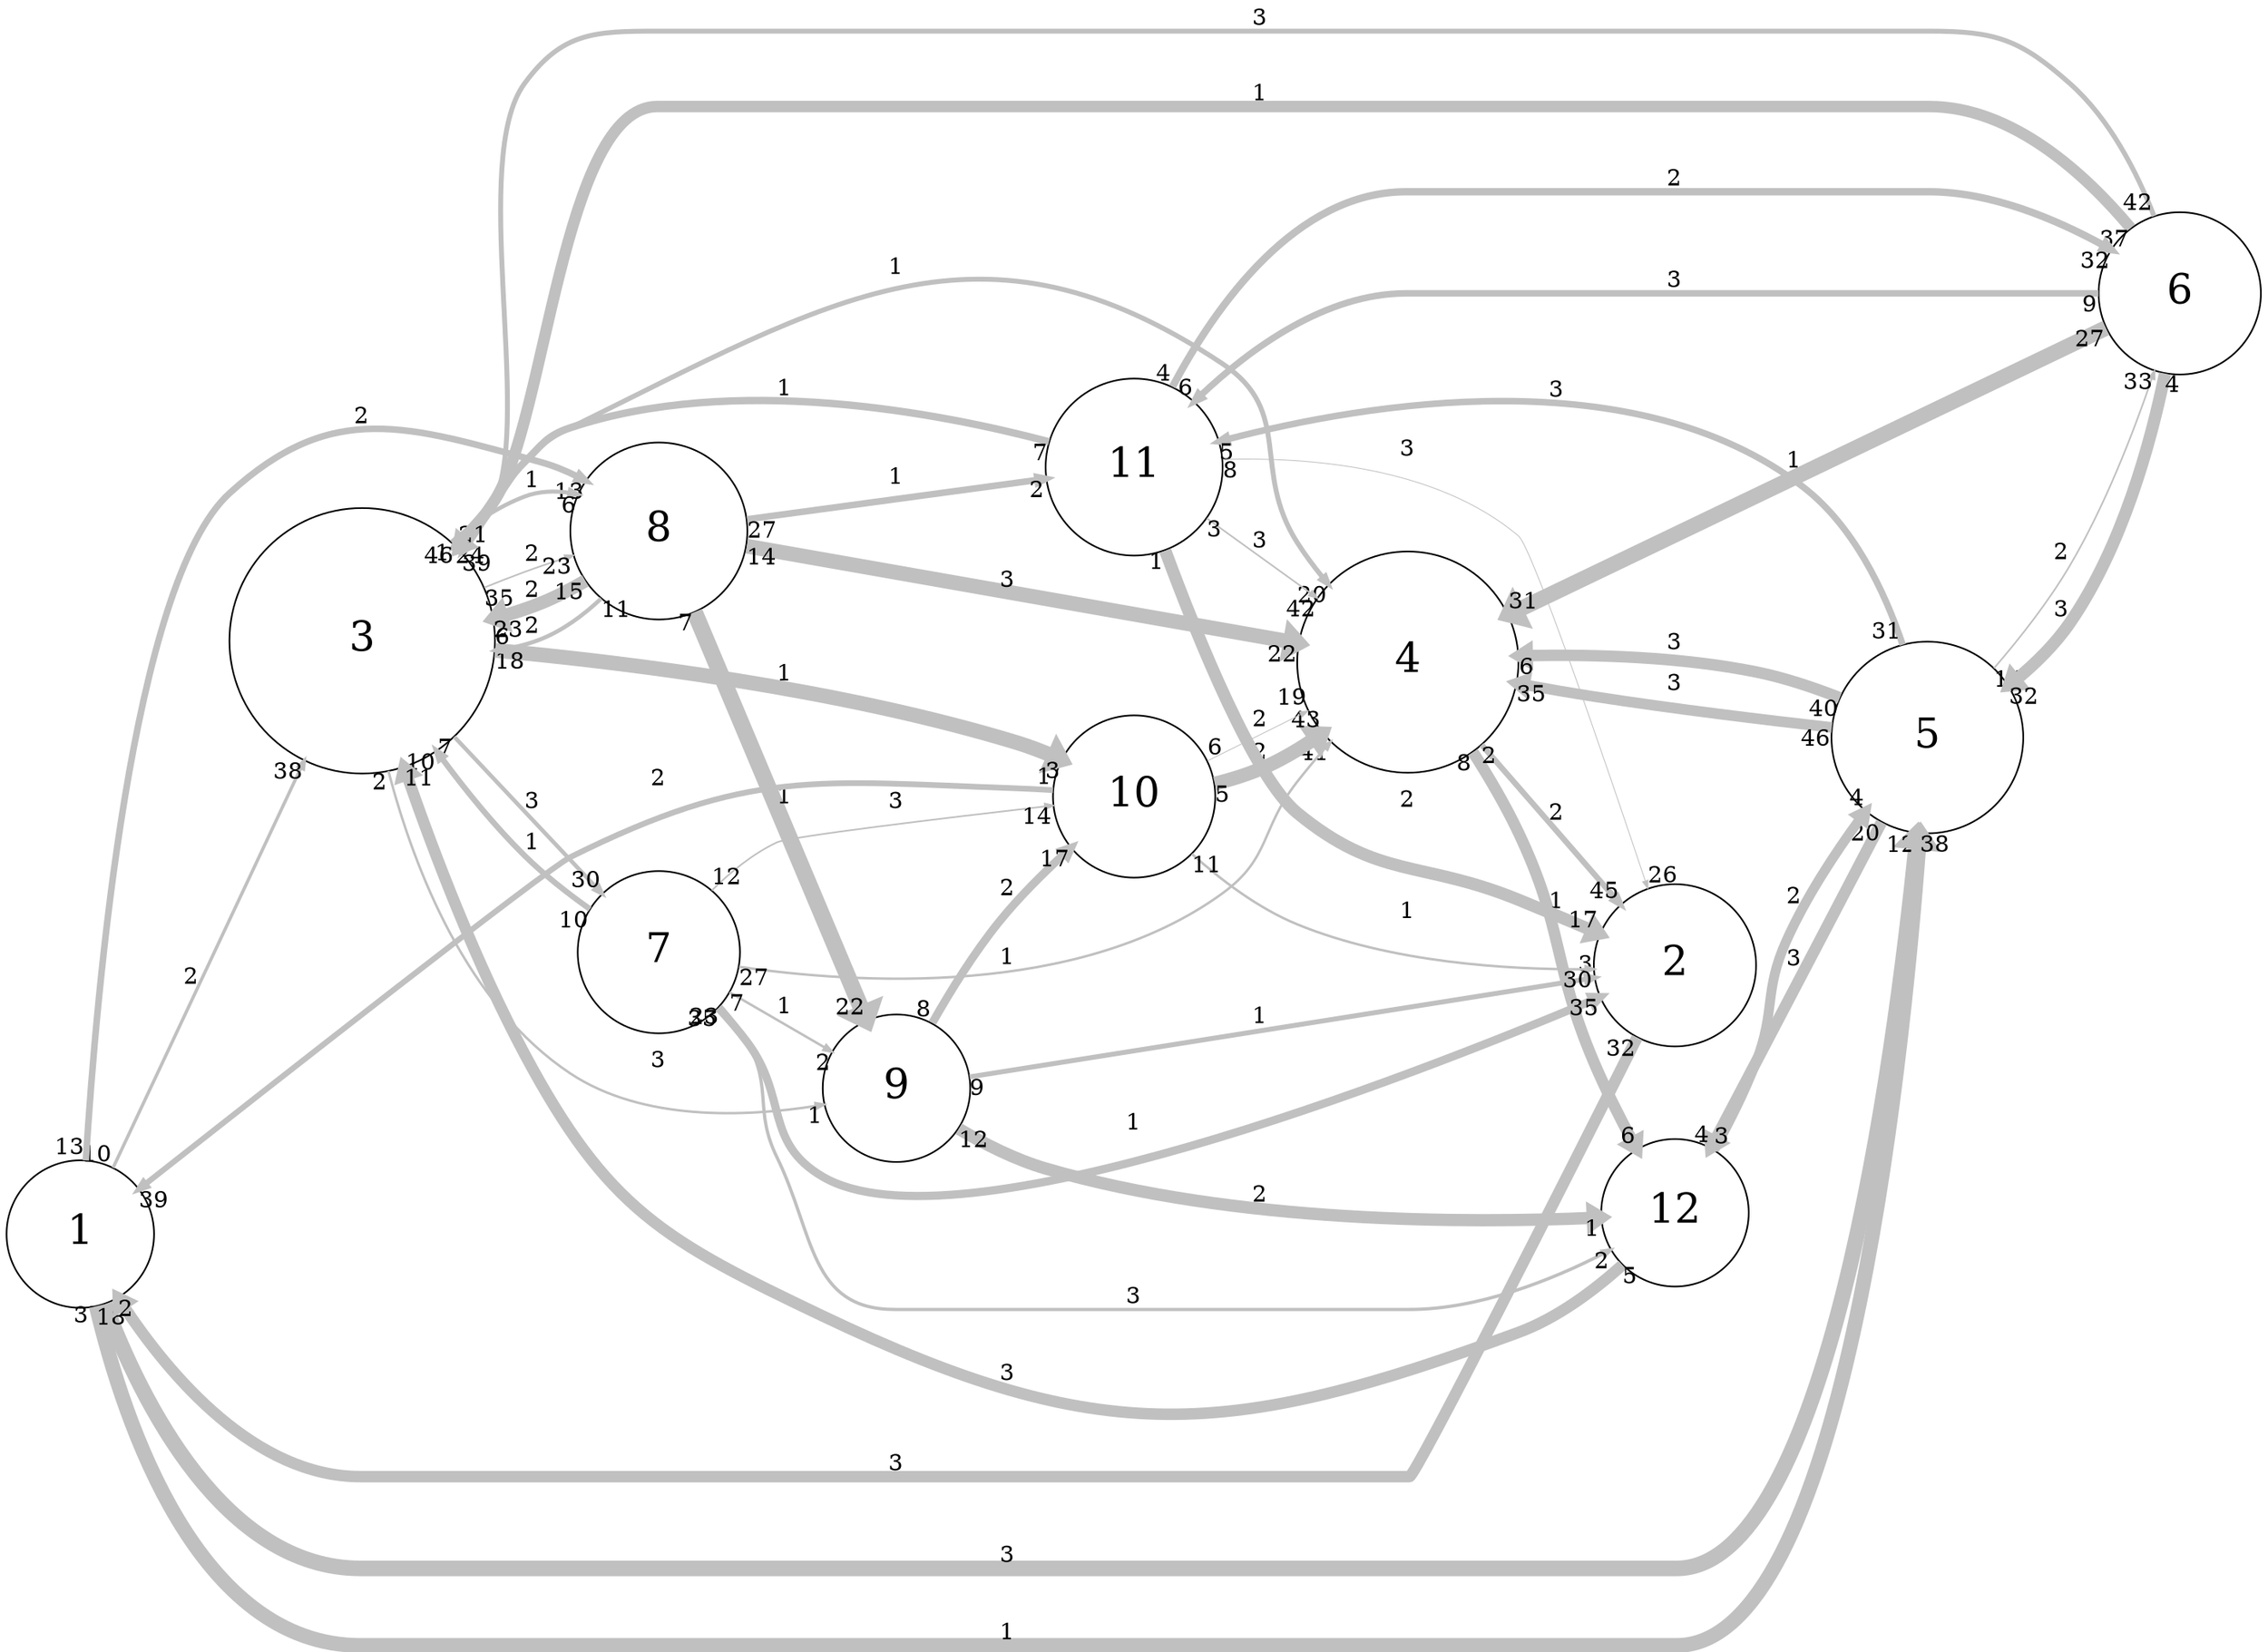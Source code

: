 digraph "" {
	graph [bb="0,0,1478.3,863.5",
		overlap=false,
		rankdir=LR,
		ratio=0.5,
		scale=1,
		splines=spline
	];
	node [fontsize=25,
		label="\N",
		shape=circle
	];
	edge [arrowsize=0.5,
		splines=true
	];
	0	[height=1.25,
		label=1,
		pos="54.304,141",
		width=1.25];
	2	[height=2.25,
		label=3,
		pos="259.3,525",
		width=2.25];
	0 -> 2	[key=0,
		capacity=2,
		color=grey,
		from_pd=9,
		head_lp="227.19,445.12",
		headlabel=38,
		label=2,
		lp="135.3,307.25",
		penwidth=2.0,
		pos="e,220.44,453.37 76.264,180.65 109.32,243.18 174.19,365.89 216.89,446.66",
		pt=17,
		tail_lp="69.514,188.9",
		taillabel=10,
		to_pd=37];
	4	[height=1.625,
		label=5,
		pos="1407.3,465",
		width=1.625];
	0 -> 4	[key=0,
		capacity=3,
		color=grey,
		from_pd=36,
		head_lp="1413.8,398.1",
		headlabel=12,
		label=3,
		lp="750.3,48.25",
		penwidth=9.5,
		pos="e,1407,406.35 89.05,112.06 127.4,82.212 193.16,40 258.3,40 258.3,40 258.3,40 1225.3,40 1377.3,40 1403.4,272.98 1406.8,393.95",
		pt=2,
		tail_lp="95.8,120.31",
		taillabel=37,
		to_pd=11];
	0 -> 4	[key=1,
		capacity=1,
		color=grey,
		from_pd=17,
		head_lp="1396,398.01",
		headlabel=38,
		label=1,
		lp="750.3,8.25",
		penwidth=9.0,
		pos="e,1402.7,406.26 82.381,105.78 117.85,64.02 184.28,0 258.3,0 258.3,0 258.3,0 1225.3,0 1274.3,0 1289.9,23.12 1313.7,66 1371.8,170.98 \
1393.6,310.95 1401.6,394.16",
		pt=3,
		tail_lp="89.131,97.533",
		taillabel=18,
		to_pd=37];
	7	[height=1.5,
		label=8,
		pos="475.3,603",
		width=1.5];
	0 -> 7	[key=0,
		capacity=2,
		color=grey,
		from_pd=12,
		head_lp="427.03,629.68",
		headlabel=13,
		label=2,
		lp="259.3,685.25",
		penwidth=4.0,
		pos="e,433.78,637.93 60.989,185.79 75.37,292.01 116.5,554.78 178.3,615 246.61,681.56 296.54,690.09 387.68,662 400.58,658.02 413.27,651.4 \
424.8,644",
		pt=13,
		tail_lp="54.239,194.04",
		taillabel=13,
		to_pd=12];
	2 -> 7	[key=0,
		capacity=1,
		color=grey,
		from_pd=0,
		head_lp="420.92,576.52",
		headlabel=6,
		label=1,
		lp="384.3,579.25",
		penwidth=2.5,
		pos="e,424.29,584.77 335.75,552.5 362.13,562.11 391.32,572.75 416.08,581.78",
		pt=16,
		tail_lp="339.13,560.75",
		taillabel=1,
		to_pd=5];
	2 -> 7	[key=1,
		capacity=2,
		color=grey,
		from_pd=34,
		head_lp="437.18,580.62",
		headlabel=23,
		label=2,
		lp="384.3,559.25",
		penwidth=1.0,
		pos="e,430.43,572.37 339.67,536.45 355.85,540.02 372.55,544.61 387.68,550.5 400.33,555.42 413.22,562.15 425.07,569.15",
		pt=19,
		tail_lp="346.42,528.2",
		taillabel=35,
		to_pd=22];
	3	[height=1.875,
		label=4,
		pos="1030.3,465",
		width=1.875];
	2 -> 3	[key=0,
		capacity=1,
		color=grey,
		from_pd=23,
		head_lp="955.95,478.45",
		headlabel=20,
		label=1,
		lp="658.3,506.25",
		penwidth=3.0,
		pos="e,962.7,470.2 340.42,518.75 489.49,507.12 807.5,482.31 953.35,470.93",
		pt=15,
		tail_lp="347.17,510.5",
		taillabel=24,
		to_pd=19];
	6	[height=1.375,
		label=7,
		pos="475.3,403",
		width=1.375];
	2 -> 6	[key=0,
		capacity=3,
		color=grey,
		from_pd=6,
		head_lp="424.06,433.69",
		headlabel=30,
		label=3,
		lp="384.3,461.25",
		penwidth=2.5,
		pos="e,430.81,425.44 328.82,482.95 345.75,472.8 363.91,462.12 380.93,452.5 394.54,444.81 409.44,436.75 423.26,429.43",
		pt=16,
		tail_lp="325.45,474.7",
		taillabel=7,
		to_pd=29];
	8	[height=1.25,
		label=9,
		pos="658.3,319",
		width=1.25];
	2 -> 8	[key=0,
		capacity=3,
		color=grey,
		from_pd=1,
		head_lp="610.42,318.56",
		headlabel=1,
		label=3,
		lp="475.3,336.25",
		penwidth=1.5,
		pos="e,613.79,310.31 297.76,453.15 325.36,408.35 367.43,354.29 421.3,327.5 479.74,298.44 556.74,302.23 606.64,309.26",
		pt=18,
		tail_lp="294.38,444.9",
		taillabel=2,
		to_pd=0];
	9	[height=1.375,
		label=10,
		pos="836.3,387",
		width=1.375];
	2 -> 9	[key=0,
		capacity=1,
		color=grey,
		from_pd=17,
		head_lp="784.66,407.33",
		headlabel=3,
		label=1,
		lp="567.3,462.25",
		penwidth=9.0,
		pos="e,788.03,399.08 338.37,506.88 428.54,485.87 581.29,450.02 712.3,418 733.23,412.89 756.12,407.16 776.41,402.03",
		pt=3,
		tail_lp="345.12,498.63",
		taillabel=18,
		to_pd=2];
	4 -> 3	[key=0,
		capacity=3,
		color=grey,
		from_pd=45,
		head_lp="1103.9,484.38",
		headlabel=35,
		label=3,
		lp="1224.3,496.25",
		penwidth=6.5,
		pos="e,1097.2,476.13 1349,473.67 1337.3,475.43 1325.1,477.28 1313.7,479 1296,481.67 1291.7,483.66 1273.8,485 1229.9,488.28 1218.7,488.04 \
1174.8,485 1153.2,483.5 1129.9,480.75 1108.5,477.76",
		pt=8,
		tail_lp="1342.2,481.92",
		taillabel=46,
		to_pd=34];
	4 -> 3	[key=1,
		capacity=3,
		color=grey,
		from_pd=39,
		head_lp="1101.5,456.47",
		headlabel=6,
		label=3,
		lp="1224.3,473.25",
		penwidth=7.0,
		pos="e,1098.1,464.72 1348.6,464.73 1325.3,464.64 1298.3,464.55 1273.8,464.5 1229.8,464.42 1218.8,464.42 1174.8,464.5 1153.7,464.54 1130.8,\
464.6 1109.7,464.68",
		pt=7,
		tail_lp="1341.8,456.48",
		taillabel=40,
		to_pd=5];
	11	[height=1.25,
		label=12,
		pos="1224.3,224",
		width=1.25];
	4 -> 11	[key=0,
		capacity=3,
		color=grey,
		from_pd=19,
		head_lp="1255.5,244.75",
		headlabel=4,
		label=3,
		lp="1310.3,319.25",
		penwidth=7.0,
		pos="e,1258.8,253 1379.6,413.11 1362.5,382.06 1339,342.54 1313.7,310.5 1299.9,293.01 1282.7,275.48 1267.2,260.83",
		pt=7,
		tail_lp="1372.8,404.86",
		taillabel=20,
		to_pd=3];
	5	[height=1.375,
		label=6,
		pos="836.3,786",
		width=1.375];
	4 -> 5	[key=0,
		capacity=2,
		color=grey,
		from_pd=13,
		head_lp="889.87,811.54",
		headlabel=33,
		label=2,
		lp="1138.3,855.25",
		penwidth=1.0,
		pos="e,883.12,803.29 1398.1,523.11 1384.9,607.7 1356,758.28 1313.7,791 1188.6,887.83 984.42,837.15 889.23,805.35",
		pt=19,
		tail_lp="1391.4,531.36",
		taillabel=14,
		to_pd=32];
	10	[height=1.5,
		label=11,
		pos="658.3,682",
		width=1.5];
	4 -> 10	[key=0,
		capacity=3,
		color=grey,
		from_pd=30,
		head_lp="713.9,688.49",
		headlabel=5,
		label=3,
		lp="1030.3,705.25",
		penwidth=4.0,
		pos="e,710.52,696.74 1359.1,498.64 1276.3,555.42 1097.1,667.98 925.68,708 856.75,724.09 775.52,711.82 721.05,699.25",
		pt=13,
		tail_lp="1352.4,506.89",
		taillabel=31,
		to_pd=4];
	7 -> 2	[key=0,
		capacity=2,
		color=grey,
		from_pd=14,
		head_lp="303.51,580.29",
		headlabel=23,
		label=2,
		lp="384.3,649.25",
		penwidth=8.0,
		pos="e,310.26,588.54 430.53,633.97 414.85,641.33 397.07,645.42 380.93,639 357.71,629.76 336.38,613.7 318.32,596.5",
		pt=5,
		tail_lp="423.78,625.72",
		taillabel=15,
		to_pd=22];
	7 -> 2	[key=1,
		capacity=2,
		color=grey,
		from_pd=10,
		head_lp="331.85,576.26",
		headlabel=6,
		label=2,
		lp="384.3,601.25",
		penwidth=2.5,
		pos="e,328.47,568.01 421.2,599.65 407.84,597.86 393.67,595.14 380.93,591 365.85,586.1 350.47,579.3 335.97,571.91",
		pt=16,
		tail_lp="414.45,607.9",
		taillabel=11,
		to_pd=5];
	7 -> 3	[key=0,
		capacity=3,
		color=grey,
		from_pd=13,
		head_lp="964.04,506.12",
		headlabel=22,
		label=3,
		lp="750.3,572.25",
		penwidth=9.0,
		pos="e,970.79,497.87 529.41,597.64 614.74,587.97 786.9,564.09 925.68,517 936.97,513.17 948.59,508.32 959.77,503.14",
		pt=3,
		tail_lp="536.16,589.39",
		taillabel=14,
		to_pd=21];
	7 -> 8	[key=0,
		capacity=1,
		color=grey,
		from_pd=6,
		head_lp="618.12,357.91",
		headlabel=22,
		label=1,
		lp="567.3,521.25",
		penwidth=10.0,
		pos="e,624.87,349.66 517.03,568.59 535.81,550.76 556.94,527.59 570.68,503 598.74,452.78 576.86,428.56 604.3,378 607.8,371.57 612.12,365.26 \
616.79,359.3",
		pt=1,
		tail_lp="513.65,560.34",
		taillabel=7,
		to_pd=21];
	7 -> 10	[key=0,
		capacity=1,
		color=grey,
		from_pd=26,
		head_lp="604.91,652.35",
		headlabel=2,
		label=1,
		lp="567.3,650.25",
		penwidth=4.0,
		pos="e,608.28,660.6 525.28,624.38 547.82,634.21 574.74,645.96 598.38,656.28",
		pt=13,
		tail_lp="532.03,632.63",
		taillabel=27,
		to_pd=1];
	1	[height=1.375,
		label=2,
		pos="1224.3,360",
		width=1.375];
	1 -> 0	[key=0,
		capacity=3,
		color=grey,
		from_pd=31,
		head_lp="99.402,131.39",
		headlabel=2,
		label=3,
		lp="658.3,94.25",
		penwidth=7.0,
		pos="e,96.027,123.14 1190.2,323.9 1118.2,249.49 938.67,86 751.3,86 258.3,86 258.3,86 258.3,86 205.29,86 147.11,103.69 106.68,119.01",
		pt=7,
		tail_lp="1183.5,315.65",
		taillabel=32,
		to_pd=1];
	3 -> 1	[key=0,
		capacity=2,
		color=grey,
		from_pd=1,
		head_lp="1175.5,378.54",
		headlabel=45,
		label=2,
		lp="1138.3,423.25",
		penwidth=3.5,
		pos="e,1182.3,386.79 1092,436.69 1108.3,428.71 1125.8,419.8 1141.7,411 1152.2,405.17 1163.2,398.6 1173.7,392.15",
		pt=14,
		tail_lp="1095.4,428.44",
		taillabel=2,
		to_pd=44];
	3 -> 11	[key=0,
		capacity=1,
		color=grey,
		from_pd=7,
		head_lp="1198.8,267.24",
		headlabel=6,
		label=1,
		lp="1138.3,339.25",
		penwidth=7.0,
		pos="e,1195.4,258.99 1073.2,412.41 1107.6,369.24 1155.7,308.8 1188.2,268.12",
		pt=7,
		tail_lp="1069.8,404.16",
		taillabel=8,
		to_pd=5];
	6 -> 2	[key=0,
		capacity=1,
		color=grey,
		from_pd=9,
		head_lp="312.94,478.68",
		headlabel=10,
		label=1,
		lp="384.3,438.25",
		penwidth=3.5,
		pos="e,319.69,470.43 426.39,412.73 411.36,416.79 395.03,422.28 380.93,429.5 362.54,438.91 344.25,451.36 327.68,464.14",
		pt=14,
		tail_lp="419.64,404.48",
		taillabel=10,
		to_pd=9];
	6 -> 1	[key=0,
		capacity=1,
		color=grey,
		from_pd=34,
		head_lp="1173.1,345.83",
		headlabel=35,
		label=1,
		lp="836.3,249.25",
		penwidth=5.0,
		pos="e,1179.9,337.58 510.4,367.95 516.72,361.36 523.24,354.5 529.3,348 563.22,311.65 558.87,285.18 604.3,265 799.42,178.33 1059.4,280.52 \
1170,332.83",
		pt=11,
		tail_lp="517.15,359.7",
		taillabel=35,
		to_pd=34];
	6 -> 3	[key=0,
		capacity=1,
		color=grey,
		from_pd=26,
		head_lp="955.82,452.19",
		headlabel=41,
		label=1,
		lp="750.3,449.25",
		penwidth=1.5,
		pos="e,962.57,460.44 524.61,410.33 585.6,419.4 693.79,434.88 786.8,445 843.34,451.15 907.48,456.36 955.59,459.92",
		pt=18,
		tail_lp="531.36,418.58",
		taillabel=27,
		to_pd=40];
	6 -> 8	[key=0,
		capacity=1,
		color=grey,
		from_pd=6,
		head_lp="613.51,329.51",
		headlabel=2,
		label=1,
		lp="567.3,369.25",
		penwidth=1.5,
		pos="e,616.88,337.76 520.58,382.45 547.81,369.82 582.66,353.64 610.37,340.78",
		pt=18,
		tail_lp="523.96,390.7",
		taillabel=7,
		to_pd=1];
	6 -> 9	[key=0,
		capacity=3,
		color=grey,
		from_pd=11,
		head_lp="779.87,380.92",
		headlabel=14,
		label=3,
		lp="658.3,406.25",
		penwidth=1.0,
		pos="e,786.62,389.17 525.09,400.83 591.72,397.86 710.81,392.55 780.45,389.44",
		pt=19,
		tail_lp="531.84,400.83",
		taillabel=12,
		to_pd=13];
	6 -> 11	[key=0,
		capacity=3,
		color=grey,
		from_pd=22,
		head_lp="1177.6,202.73",
		headlabel=2,
		label=3,
		lp="836.3,181.25",
		penwidth=2.0,
		pos="e,1181,210.98 511.66,369 517.86,362.3 524.01,355.14 529.3,348 565.65,298.99 552.3,264.93 604.3,233 787.4,120.58 1062,178.25 1173.5,\
208.91",
		pt=17,
		tail_lp="504.91,360.75",
		taillabel=23,
		to_pd=1];
	8 -> 1	[key=0,
		capacity=1,
		color=grey,
		from_pd=8,
		head_lp="1171.4,362.8",
		headlabel=3,
		label=1,
		lp="922.3,339.25",
		penwidth=3.0,
		pos="e,1174.7,354.55 703.61,320.04 749.3,321.29 822.59,323.75 885.8,328 984.23,334.62 1098.5,346.29 1165.6,353.56",
		pt=15,
		tail_lp="706.99,311.79",
		taillabel=9,
		to_pd=2];
	8 -> 9	[key=0,
		capacity=2,
		color=grey,
		from_pd=7,
		head_lp="782.91,361.11",
		headlabel=17,
		label=2,
		lp="750.3,364.25",
		penwidth=5.0,
		pos="e,789.66,369.36 700.57,334.94 724.05,344.02 753.8,355.51 779.36,365.38",
		pt=11,
		tail_lp="703.94,343.19",
		taillabel=8,
		to_pd=16];
	8 -> 11	[key=0,
		capacity=2,
		color=grey,
		from_pd=11,
		head_lp="1176,226.8",
		headlabel=1,
		label=2,
		lp="922.3,224.25",
		penwidth=7.5,
		pos="e,1179.4,218.55 694.02,290.98 718.41,273.07 752.65,251.34 786.8,241 918.73,201.06 1083.4,209.26 1167.7,217.38",
		pt=6,
		tail_lp="700.77,282.73",
		taillabel=12,
		to_pd=0];
	9 -> 0	[key=0,
		capacity=2,
		color=grey,
		from_pd=0,
		head_lp="106.42,148.88",
		headlabel=39,
		label=2,
		lp="475.3,203.25",
		penwidth=3.5,
		pos="e,99.669,140.63 806.11,347.5 783.58,319.99 749.98,284.8 712.3,265 508.84,158.06 227.03,142.37 109.83,140.74",
		pt=14,
		tail_lp="802.73,339.25",
		taillabel=1,
		to_pd=38];
	9 -> 1	[key=0,
		capacity=1,
		color=grey,
		from_pd=10,
		head_lp="1168,369.25",
		headlabel=30,
		label=1,
		lp="1030.3,380.25",
		penwidth=1.5,
		pos="e,1174.7,361 885.78,380.11 909.04,377.03 937.32,373.63 962.8,371.5 1033.2,365.6 1114.7,362.62 1167.5,361.19",
		pt=18,
		tail_lp="892.53,371.86",
		taillabel=11,
		to_pd=29];
	9 -> 3	[key=0,
		capacity=2,
		color=grey,
		from_pd=4,
		head_lp="984.33,430.47",
		headlabel=43,
		label=2,
		lp="922.3,403.25",
		penwidth=8.5,
		pos="e,977.58,422.22 885.95,386.67 899.13,387.77 913.2,390.07 925.68,394.5 940.14,399.63 954.5,407.29 967.71,415.69",
		pt=4,
		tail_lp="889.32,394.92",
		taillabel=5,
		to_pd=42];
	9 -> 3	[key=1,
		capacity=2,
		color=grey,
		from_pd=5,
		head_lp="960.74,431.64",
		headlabel=19,
		label=2,
		lp="922.3,430.25",
		penwidth=0.5,
		pos="e,967.49,439.89 882.32,405.29 906.11,414.95 935.8,427.01 962.25,437.76",
		pt=20,
		tail_lp="885.69,413.54",
		taillabel=6,
		to_pd=18];
	11 -> 2	[key=0,
		capacity=3,
		color=grey,
		from_pd=4,
		head_lp="278.39,436.31",
		headlabel=11,
		label=3,
		lp="750.3,132.25",
		penwidth=7.0,
		pos="e,271.64,444.56 1184.9,201.66 1160.8,188.88 1128.5,174.04 1097.8,167 951.28,133.38 546.38,84.592 421.3,168 332.34,227.33 291.92,\
348.5 273.98,433.13",
		pt=7,
		tail_lp="1188.3,193.41",
		taillabel=5,
		to_pd=10];
	11 -> 4	[key=0,
		capacity=2,
		color=grey,
		from_pd=2,
		head_lp="1374.9,426.9",
		headlabel=4,
		label=2,
		lp="1310.3,346.25",
		penwidth=6.0,
		pos="e,1371.5,418.65 1252.2,259.82 1281.9,299.4 1330.2,363.64 1364.8,409.69",
		pt=9,
		tail_lp="1248.8,268.07",
		taillabel=3,
		to_pd=3];
	5 -> 2	[key=0,
		capacity=3,
		color=grey,
		from_pd=41,
		head_lp="309.76,574.19",
		headlabel=39,
		label=3,
		lp="567.3,770.25",
		penwidth=3.0,
		pos="e,316.51,582.44 786.59,786.41 706.22,785.2 542.67,774.68 421.3,714 369.21,687.96 375.73,657.22 340.3,611 334.81,603.84 328.83,596.58 \
322.69,589.48",
		pt=15,
		tail_lp="779.84,778.16",
		taillabel=42,
		to_pd=38];
	5 -> 2	[key=1,
		capacity=1,
		color=grey,
		from_pd=36,
		head_lp="324.32,573.43",
		headlabel=21,
		label=1,
		lp="567.3,808.25",
		penwidth=7.0,
		pos="e,317.57,581.68 787.78,796.14 774.61,798.09 760.26,799.42 746.93,799 600.45,794.38 545.13,825.4 421.3,747 361.86,709.37 379.62,669.34 \
340.3,611 335.68,604.14 330.51,597.3 325.09,590.63",
		pt=7,
		tail_lp="781.03,804.39",
		taillabel=37,
		to_pd=20];
	5 -> 4	[key=0,
		capacity=3,
		color=grey,
		from_pd=3,
		head_lp="1411.7,531.96",
		headlabel=32,
		label=3,
		lp="1138.3,820.25",
		penwidth=7.5,
		pos="e,1404.9,523.71 884.63,797.5 977.81,817.14 1187,846 1313.7,746 1377.3,695.79 1397.7,600.74 1404,535.18",
		pt=6,
		tail_lp="888.01,793.37",
		taillabel=4,
		to_pd=31];
	5 -> 3	[key=0,
		capacity=1,
		color=grey,
		from_pd=26,
		head_lp="1010.4,535.42",
		headlabel=31,
		label=1,
		lp="922.3,695.25",
		penwidth=9.5,
		pos="e,1003.7,527.17 870.22,750.14 887.9,729.85 909.35,703.51 925.68,678 954,633.74 979.87,580.59 998.68,538.46",
		pt=2,
		tail_lp="863.47,741.89",
		taillabel=27,
		to_pd=30];
	5 -> 10	[key=0,
		capacity=3,
		color=grey,
		from_pd=8,
		head_lp="710.9,704.65",
		headlabel=6,
		label=3,
		lp="750.3,737.25",
		penwidth=4.0,
		pos="e,707.52,704.65 795.76,756.99 782.63,747.8 767.76,737.86 753.68,729.5 742.11,722.63 729.41,715.79 717.19,709.54",
		pt=13,
		tail_lp="792.39,748.74",
		taillabel=9,
		to_pd=5];
	10 -> 2	[key=0,
		capacity=1,
		color=grey,
		from_pd=6,
		head_lp="310.29,601.3",
		headlabel=46,
		label=1,
		lp="475.3,701.25",
		penwidth=4.5,
		pos="e,303.54,593.05 604.4,689.92 546.24,696.05 451.67,698.27 380.93,662 353.55,647.96 329.59,624.87 310.4,601.61",
		pt=12,
		tail_lp="601.03,681.67",
		taillabel=7,
		to_pd=45];
	10 -> 1	[key=0,
		capacity=3,
		color=grey,
		from_pd=7,
		head_lp="1209.2,412.86",
		headlabel=26,
		label=3,
		lp="922.3,619.25",
		penwidth=0.5,
		pos="e,1202.4,404.61 710.22,666.69 722.24,663.13 735.03,659.39 746.93,656 825.84,633.5 1032.8,591.08 1097.8,541 1143.2,506.02 1178.5,\
449.94 1199.9,409.47",
		pt=20,
		tail_lp="713.59,658.44",
		taillabel=8,
		to_pd=25];
	10 -> 1	[key=1,
		capacity=2,
		color=grey,
		from_pd=0,
		head_lp="1194.3,412.32",
		headlabel=17,
		label=2,
		lp="922.3,650.25",
		penwidth=7.5,
		pos="e,1201.1,404.07 712.16,675.68 814.95,662.52 1037,629.56 1097.8,584 1113,572.61 1163.6,477.15 1195.7,414.57",
		pt=6,
		tail_lp="715.53,675.68",
		taillabel=1,
		to_pd=16];
	10 -> 3	[key=0,
		capacity=3,
		color=grey,
		from_pd=2,
		head_lp="989.01,504.51",
		headlabel=42,
		label=3,
		lp="836.3,607.25",
		penwidth=1.0,
		pos="e,982.26,512.76 700.72,648.63 714.89,638.07 731.16,626.85 746.93,618 820.38,576.76 852.54,596.79 925.68,555 943.87,544.61 961.78,\
530.74 977.47,517.01",
		pt=19,
		tail_lp="697.35,640.38",
		taillabel=3,
		to_pd=41];
	10 -> 5	[key=0,
		capacity=2,
		color=grey,
		from_pd=3,
		head_lp="783.15,759.35",
		headlabel=32,
		label=2,
		lp="750.3,756.25",
		penwidth=4.5,
		pos="e,789.9,767.6 701.34,715.4 715.42,725.85 731.47,736.98 746.93,746 757.29,752.04 768.72,757.82 779.83,763.01",
		pt=12,
		tail_lp="704.71,723.65",
		taillabel=4,
		to_pd=31];
}
